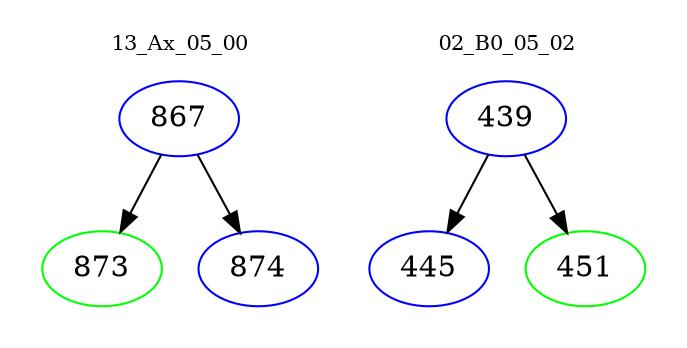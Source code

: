 digraph{
subgraph cluster_0 {
color = white
label = "13_Ax_05_00";
fontsize=10;
T0_867 [label="867", color="blue"]
T0_867 -> T0_873 [color="black"]
T0_873 [label="873", color="green"]
T0_867 -> T0_874 [color="black"]
T0_874 [label="874", color="blue"]
}
subgraph cluster_1 {
color = white
label = "02_B0_05_02";
fontsize=10;
T1_439 [label="439", color="blue"]
T1_439 -> T1_445 [color="black"]
T1_445 [label="445", color="blue"]
T1_439 -> T1_451 [color="black"]
T1_451 [label="451", color="green"]
}
}
